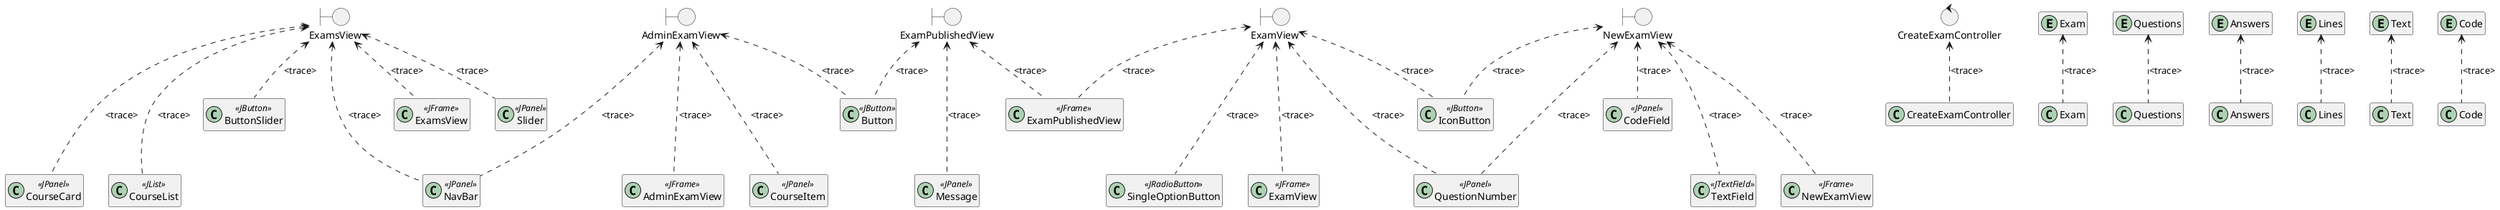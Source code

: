 @startuml Design-Analysis-TraceDiagram
allow_mixing
hide members

    'analysis class
boundary AdminExamView 
boundary NewExamView 
boundary ExamPublishedView
boundary ExamView
boundary ExamsView
control CreateExamController
entity Exam
entity Questions
entity Answers
entity Lines
entity Text
entity Code

    'design class
class AdminExamViewDes as "AdminExamView" <<JFrame>>
class NewExamViewDes as "NewExamView" <<JFrame>>
class ExamPublishedViewDes as "ExamPublishedView" <<JFrame>>
class ExamViewDes as "ExamView" <<JFrame>>
class ExamsViewDes as "ExamsView" <<JFrame>>
class CreateExamControllerDes as "CreateExamController"
class ExamDes as "Exam"
class QuestionsDes as "Questions"
class AnswersDes as "Answers"
class LinesDes as "Lines"
class TextDes as "Text"
class CodeDes as "Code"
class Slider <<JPanel>>
class ButtonSlider <<JButton>>
class CourseList <<JList>>
class SingleOptionButton <<JRadioButton>>
class IconButton <<JButton>>
class QuestionNumber <<JPanel>>
class CodeField <<JPanel>>
class TextField <<JTextField>>
class Message <<JPanel>>
class Button <<JButton>>
class NavBar <<JPanel>>
class CourseItem <<JPanel>>
class CourseCard <<JPanel>>

ExamsView <... CourseCard: <trace>
ExamsView <.. Slider: <trace>
ExamsView <... NavBar: <trace>
ExamsView <.. ExamsViewDes: <trace>
ExamsView <... CourseList: <trace>
ExamsView <.. ButtonSlider: <trace>
AdminExamView <... AdminExamViewDes: <trace>
AdminExamView <.. Button: <trace>
AdminExamView <.. NavBar: <trace>
AdminExamView <... CourseItem: <trace>
NewExamView <... NewExamViewDes: <trace>
NewExamView <.. IconButton: <trace>
NewExamView <... QuestionNumber: <trace>
NewExamView <.. CodeField: <trace>
NewExamView <... TextField: <trace>
ExamPublishedView <.. ExamPublishedViewDes: <trace>
ExamPublishedView <... Message: <trace>
ExamPublishedView <.. Button: <trace>
ExamView <.. ExamPublishedViewDes: <trace>
ExamView <... ExamViewDes: <trace>
ExamView <... QuestionNumber: <trace>
ExamView <.. IconButton: <trace>
ExamView <... SingleOptionButton: <trace>
CreateExamController <.. CreateExamControllerDes: <trace>
Exam <.. ExamDes: <trace>
Questions <.. QuestionsDes: <trace>
Answers <.. AnswersDes: <trace>
Lines <.. LinesDes: <trace>
Text <.. TextDes: <trace>
Code <.. CodeDes: <trace>

ExamsView -[hidden]r- AdminExamView

@enduml